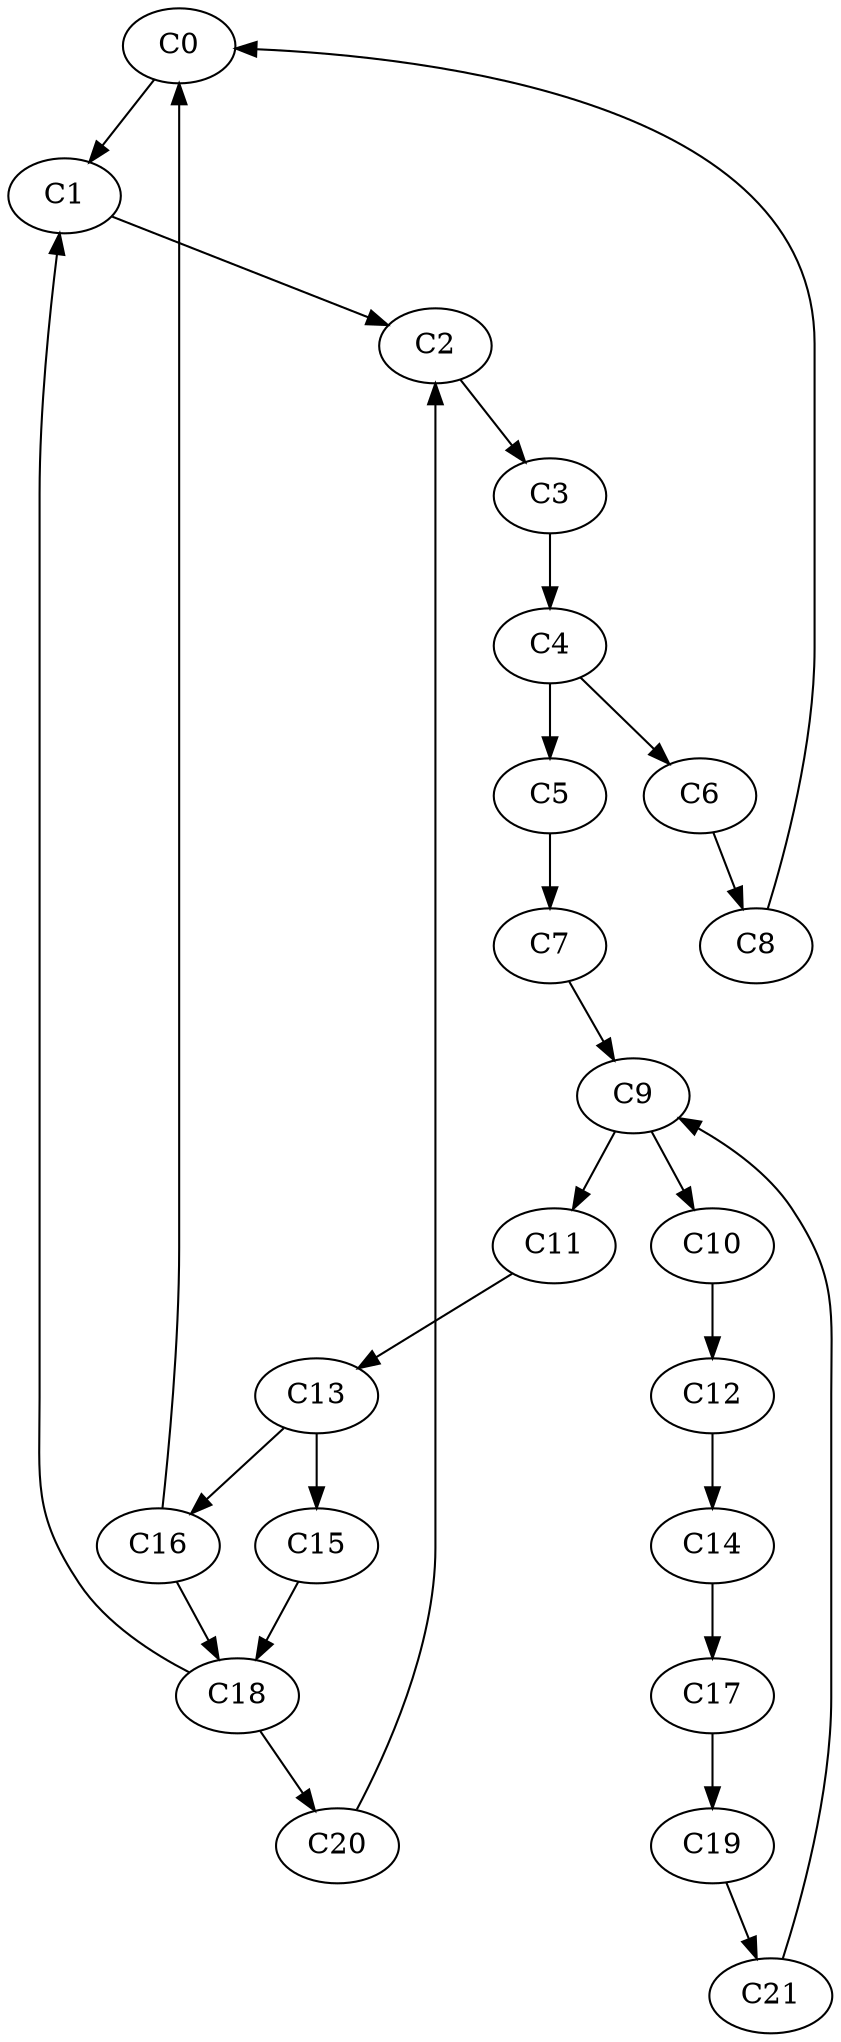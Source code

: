 digraph G {
C0 -> C1;
C1 -> C2;
C2 -> C3;
C3 -> C4;
C4 -> C5;
C4 -> C6;
C5 -> C7;
C6 -> C8;
C7 -> C9;
C8 -> C0;
C9 -> C10;
C9 -> C11;
C10 -> C12;
C11 -> C13;
C12 -> C14;
C13 -> C15;
C13 -> C16;
C14 -> C17;
C15 -> C18;
C16 -> C18;
C16 -> C0;
C17 -> C19;
C18 -> C20;
C18 -> C1;
C19 -> C21;
C20 -> C2;
C21 -> C9;
}